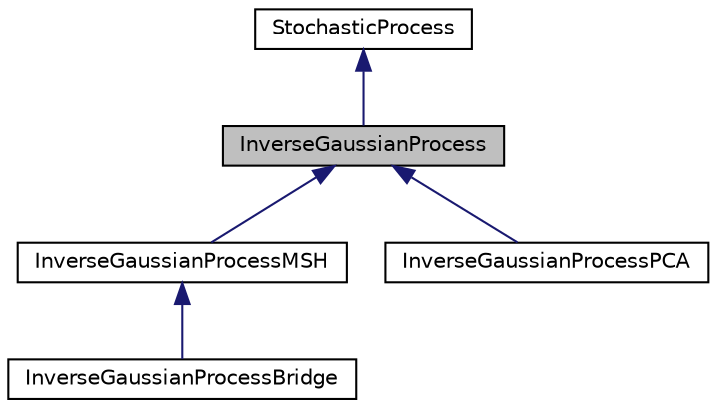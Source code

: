 digraph "InverseGaussianProcess"
{
 // INTERACTIVE_SVG=YES
  bgcolor="transparent";
  edge [fontname="Helvetica",fontsize="10",labelfontname="Helvetica",labelfontsize="10"];
  node [fontname="Helvetica",fontsize="10",shape=record];
  Node0 [label="InverseGaussianProcess",height=0.2,width=0.4,color="black", fillcolor="grey75", style="filled", fontcolor="black"];
  Node1 -> Node0 [dir="back",color="midnightblue",fontsize="10",style="solid",fontname="Helvetica"];
  Node1 [label="StochasticProcess",height=0.2,width=0.4,color="black",URL="$d9/d28/classumontreal_1_1ssj_1_1stochprocess_1_1StochasticProcess.html",tooltip="Abstract base class for a stochastic process  sampled (or observed) at a finite number of time points..."];
  Node0 -> Node2 [dir="back",color="midnightblue",fontsize="10",style="solid",fontname="Helvetica"];
  Node2 [label="InverseGaussianProcessMSH",height=0.2,width=0.4,color="black",URL="$d0/d1f/classumontreal_1_1ssj_1_1stochprocess_1_1InverseGaussianProcessMSH.html",tooltip="Uses a faster generating method (MSH)   than the simple inversion of the distribution function used ..."];
  Node2 -> Node3 [dir="back",color="midnightblue",fontsize="10",style="solid",fontname="Helvetica"];
  Node3 [label="InverseGaussianProcessBridge",height=0.2,width=0.4,color="black",URL="$d1/db9/classumontreal_1_1ssj_1_1stochprocess_1_1InverseGaussianProcessBridge.html",tooltip="Samples the path by bridge sampling: first finding the process value at the final time and then the m..."];
  Node0 -> Node4 [dir="back",color="midnightblue",fontsize="10",style="solid",fontname="Helvetica"];
  Node4 [label="InverseGaussianProcessPCA",height=0.2,width=0.4,color="black",URL="$d5/df7/classumontreal_1_1ssj_1_1stochprocess_1_1InverseGaussianProcessPCA.html",tooltip="Approximates a principal component analysis (PCA) decomposition of the InverseGaussianProcess. "];
}
